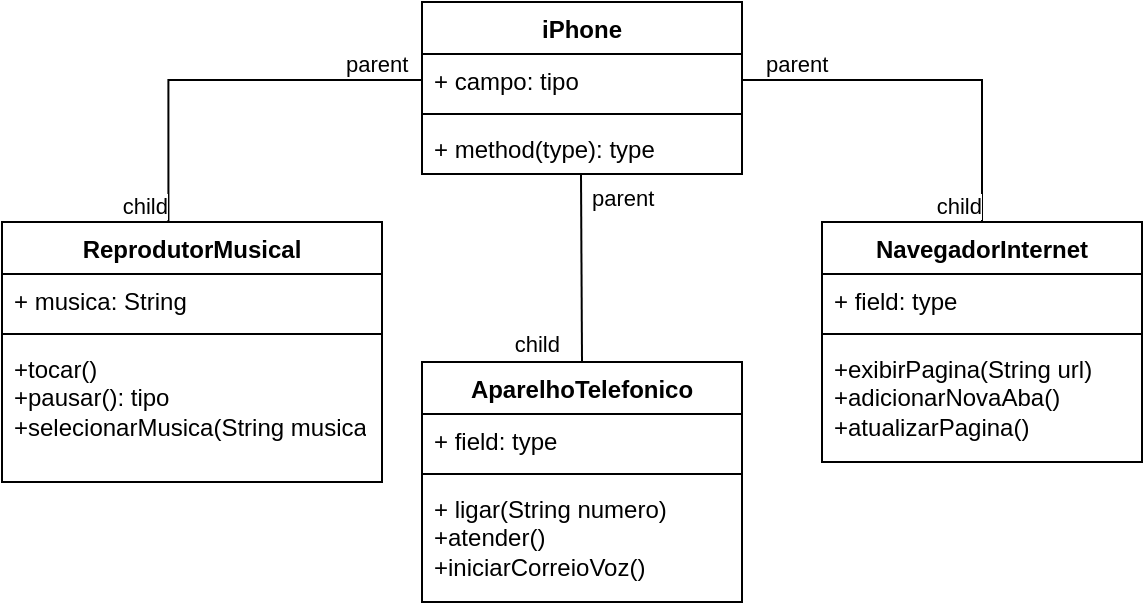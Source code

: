 <mxfile version="24.7.6">
  <diagram id="C5RBs43oDa-KdzZeNtuy" name="Page-1">
    <mxGraphModel dx="874" dy="468" grid="1" gridSize="10" guides="1" tooltips="1" connect="1" arrows="1" fold="1" page="1" pageScale="1" pageWidth="827" pageHeight="1169" math="0" shadow="0">
      <root>
        <mxCell id="WIyWlLk6GJQsqaUBKTNV-0" />
        <mxCell id="WIyWlLk6GJQsqaUBKTNV-1" parent="WIyWlLk6GJQsqaUBKTNV-0" />
        <mxCell id="kxKTSsJi_wpOAfslxFOm-0" value="&lt;font style=&quot;vertical-align: inherit;&quot;&gt;&lt;font style=&quot;vertical-align: inherit;&quot;&gt;iPhone&lt;/font&gt;&lt;/font&gt;" style="swimlane;fontStyle=1;align=center;verticalAlign=top;childLayout=stackLayout;horizontal=1;startSize=26;horizontalStack=0;resizeParent=1;resizeParentMax=0;resizeLast=0;collapsible=1;marginBottom=0;whiteSpace=wrap;html=1;" parent="WIyWlLk6GJQsqaUBKTNV-1" vertex="1">
          <mxGeometry x="330" y="200" width="160" height="86" as="geometry" />
        </mxCell>
        <mxCell id="kxKTSsJi_wpOAfslxFOm-1" value="&lt;font style=&quot;vertical-align: inherit;&quot;&gt;&lt;font style=&quot;vertical-align: inherit;&quot;&gt;+ campo: tipo&lt;/font&gt;&lt;/font&gt;" style="text;strokeColor=none;fillColor=none;align=left;verticalAlign=top;spacingLeft=4;spacingRight=4;overflow=hidden;rotatable=0;points=[[0,0.5],[1,0.5]];portConstraint=eastwest;whiteSpace=wrap;html=1;" parent="kxKTSsJi_wpOAfslxFOm-0" vertex="1">
          <mxGeometry y="26" width="160" height="26" as="geometry" />
        </mxCell>
        <mxCell id="kxKTSsJi_wpOAfslxFOm-2" value="" style="line;strokeWidth=1;fillColor=none;align=left;verticalAlign=middle;spacingTop=-1;spacingLeft=3;spacingRight=3;rotatable=0;labelPosition=right;points=[];portConstraint=eastwest;strokeColor=inherit;" parent="kxKTSsJi_wpOAfslxFOm-0" vertex="1">
          <mxGeometry y="52" width="160" height="8" as="geometry" />
        </mxCell>
        <mxCell id="kxKTSsJi_wpOAfslxFOm-3" value="+ method(type): type" style="text;strokeColor=none;fillColor=none;align=left;verticalAlign=top;spacingLeft=4;spacingRight=4;overflow=hidden;rotatable=0;points=[[0,0.5],[1,0.5]];portConstraint=eastwest;whiteSpace=wrap;html=1;" parent="kxKTSsJi_wpOAfslxFOm-0" vertex="1">
          <mxGeometry y="60" width="160" height="26" as="geometry" />
        </mxCell>
        <mxCell id="kxKTSsJi_wpOAfslxFOm-4" value="&lt;font style=&quot;vertical-align: inherit;&quot;&gt;&lt;font style=&quot;vertical-align: inherit;&quot;&gt;&lt;font style=&quot;vertical-align: inherit;&quot;&gt;&lt;font style=&quot;vertical-align: inherit;&quot;&gt;ReprodutorMusical&lt;/font&gt;&lt;/font&gt;&lt;/font&gt;&lt;/font&gt;" style="swimlane;fontStyle=1;align=center;verticalAlign=top;childLayout=stackLayout;horizontal=1;startSize=26;horizontalStack=0;resizeParent=1;resizeParentMax=0;resizeLast=0;collapsible=1;marginBottom=0;whiteSpace=wrap;html=1;" parent="WIyWlLk6GJQsqaUBKTNV-1" vertex="1">
          <mxGeometry x="120" y="310" width="190" height="130" as="geometry" />
        </mxCell>
        <mxCell id="kxKTSsJi_wpOAfslxFOm-5" value="&lt;font style=&quot;vertical-align: inherit;&quot;&gt;&lt;font style=&quot;vertical-align: inherit;&quot;&gt;+ musica: String&lt;/font&gt;&lt;/font&gt;" style="text;strokeColor=none;fillColor=none;align=left;verticalAlign=top;spacingLeft=4;spacingRight=4;overflow=hidden;rotatable=0;points=[[0,0.5],[1,0.5]];portConstraint=eastwest;whiteSpace=wrap;html=1;" parent="kxKTSsJi_wpOAfslxFOm-4" vertex="1">
          <mxGeometry y="26" width="190" height="26" as="geometry" />
        </mxCell>
        <mxCell id="kxKTSsJi_wpOAfslxFOm-6" value="" style="line;strokeWidth=1;fillColor=none;align=left;verticalAlign=middle;spacingTop=-1;spacingLeft=3;spacingRight=3;rotatable=0;labelPosition=right;points=[];portConstraint=eastwest;strokeColor=inherit;" parent="kxKTSsJi_wpOAfslxFOm-4" vertex="1">
          <mxGeometry y="52" width="190" height="8" as="geometry" />
        </mxCell>
        <mxCell id="kxKTSsJi_wpOAfslxFOm-7" value="&lt;div&gt;&lt;font style=&quot;vertical-align: inherit;&quot;&gt;&lt;font style=&quot;vertical-align: inherit;&quot;&gt;&lt;font style=&quot;vertical-align: inherit;&quot;&gt;&lt;font style=&quot;vertical-align: inherit;&quot;&gt;&lt;font style=&quot;vertical-align: inherit;&quot;&gt;&lt;font style=&quot;vertical-align: inherit;&quot;&gt;&lt;font style=&quot;vertical-align: inherit;&quot;&gt;&lt;font style=&quot;vertical-align: inherit;&quot;&gt;&lt;font style=&quot;vertical-align: inherit;&quot;&gt;&lt;font style=&quot;vertical-align: inherit;&quot;&gt;&lt;font style=&quot;vertical-align: inherit;&quot;&gt;&lt;font style=&quot;vertical-align: inherit;&quot;&gt;&lt;font style=&quot;vertical-align: inherit;&quot;&gt;&lt;font style=&quot;vertical-align: inherit;&quot;&gt;+tocar()&lt;/font&gt;&lt;/font&gt;&lt;/font&gt;&lt;/font&gt;&lt;/font&gt;&lt;/font&gt;&lt;/font&gt;&lt;/font&gt;&lt;/font&gt;&lt;/font&gt;&lt;/font&gt;&lt;/font&gt;&lt;/font&gt;&lt;/font&gt;&lt;/div&gt;&lt;font style=&quot;vertical-align: inherit;&quot;&gt;&lt;font style=&quot;vertical-align: inherit;&quot;&gt;&lt;font style=&quot;vertical-align: inherit;&quot;&gt;&lt;font style=&quot;vertical-align: inherit;&quot;&gt;&lt;font style=&quot;vertical-align: inherit;&quot;&gt;&lt;font style=&quot;vertical-align: inherit;&quot;&gt;&lt;font style=&quot;vertical-align: inherit;&quot;&gt;&lt;font style=&quot;vertical-align: inherit;&quot;&gt;&lt;font style=&quot;vertical-align: inherit;&quot;&gt;&lt;font style=&quot;vertical-align: inherit;&quot;&gt;&lt;font style=&quot;vertical-align: inherit;&quot;&gt;&lt;font style=&quot;vertical-align: inherit;&quot;&gt;+pausar(): tipo&lt;/font&gt;&lt;/font&gt;&lt;/font&gt;&lt;/font&gt;&lt;/font&gt;&lt;/font&gt;&lt;/font&gt;&lt;/font&gt;&lt;/font&gt;&lt;/font&gt;&lt;/font&gt;&lt;/font&gt;&lt;div&gt;&lt;font style=&quot;vertical-align: inherit;&quot;&gt;&lt;font style=&quot;vertical-align: inherit;&quot;&gt;&lt;font style=&quot;vertical-align: inherit;&quot;&gt;&lt;font style=&quot;vertical-align: inherit;&quot;&gt;&lt;font style=&quot;vertical-align: inherit;&quot;&gt;&lt;font style=&quot;vertical-align: inherit;&quot;&gt;&lt;font style=&quot;vertical-align: inherit;&quot;&gt;&lt;font style=&quot;vertical-align: inherit;&quot;&gt;&lt;font style=&quot;vertical-align: inherit;&quot;&gt;&lt;font style=&quot;vertical-align: inherit;&quot;&gt;&lt;font style=&quot;vertical-align: inherit;&quot;&gt;&lt;font style=&quot;vertical-align: inherit;&quot;&gt;&lt;font style=&quot;vertical-align: inherit;&quot;&gt;&lt;font style=&quot;vertical-align: inherit;&quot;&gt;+selecionarMusica(String musica&lt;/font&gt;&lt;/font&gt;&lt;/font&gt;&lt;/font&gt;&lt;/font&gt;&lt;/font&gt;&lt;/font&gt;&lt;/font&gt;&lt;/font&gt;&lt;/font&gt;&lt;/font&gt;&lt;/font&gt;&lt;/font&gt;&lt;/font&gt;&lt;/div&gt;" style="text;strokeColor=none;fillColor=none;align=left;verticalAlign=top;spacingLeft=4;spacingRight=4;overflow=hidden;rotatable=0;points=[[0,0.5],[1,0.5]];portConstraint=eastwest;whiteSpace=wrap;html=1;" parent="kxKTSsJi_wpOAfslxFOm-4" vertex="1">
          <mxGeometry y="60" width="190" height="70" as="geometry" />
        </mxCell>
        <mxCell id="kxKTSsJi_wpOAfslxFOm-8" value="&lt;font style=&quot;vertical-align: inherit;&quot;&gt;&lt;font style=&quot;vertical-align: inherit;&quot;&gt;NavegadorInternet&lt;/font&gt;&lt;/font&gt;" style="swimlane;fontStyle=1;align=center;verticalAlign=top;childLayout=stackLayout;horizontal=1;startSize=26;horizontalStack=0;resizeParent=1;resizeParentMax=0;resizeLast=0;collapsible=1;marginBottom=0;whiteSpace=wrap;html=1;" parent="WIyWlLk6GJQsqaUBKTNV-1" vertex="1">
          <mxGeometry x="530" y="310" width="160" height="120" as="geometry" />
        </mxCell>
        <mxCell id="kxKTSsJi_wpOAfslxFOm-9" value="+ field: type" style="text;strokeColor=none;fillColor=none;align=left;verticalAlign=top;spacingLeft=4;spacingRight=4;overflow=hidden;rotatable=0;points=[[0,0.5],[1,0.5]];portConstraint=eastwest;whiteSpace=wrap;html=1;" parent="kxKTSsJi_wpOAfslxFOm-8" vertex="1">
          <mxGeometry y="26" width="160" height="26" as="geometry" />
        </mxCell>
        <mxCell id="kxKTSsJi_wpOAfslxFOm-10" value="" style="line;strokeWidth=1;fillColor=none;align=left;verticalAlign=middle;spacingTop=-1;spacingLeft=3;spacingRight=3;rotatable=0;labelPosition=right;points=[];portConstraint=eastwest;strokeColor=inherit;" parent="kxKTSsJi_wpOAfslxFOm-8" vertex="1">
          <mxGeometry y="52" width="160" height="8" as="geometry" />
        </mxCell>
        <mxCell id="kxKTSsJi_wpOAfslxFOm-11" value="&lt;font style=&quot;vertical-align: inherit;&quot;&gt;&lt;font style=&quot;vertical-align: inherit;&quot;&gt;+exibirPagina(String url)&lt;/font&gt;&lt;/font&gt;&lt;div&gt;&lt;font style=&quot;vertical-align: inherit;&quot;&gt;&lt;font style=&quot;vertical-align: inherit;&quot;&gt;+adicionarNovaAba()&lt;/font&gt;&lt;/font&gt;&lt;/div&gt;&lt;div&gt;+atualizarPagina()&lt;/div&gt;" style="text;strokeColor=none;fillColor=none;align=left;verticalAlign=top;spacingLeft=4;spacingRight=4;overflow=hidden;rotatable=0;points=[[0,0.5],[1,0.5]];portConstraint=eastwest;whiteSpace=wrap;html=1;" parent="kxKTSsJi_wpOAfslxFOm-8" vertex="1">
          <mxGeometry y="60" width="160" height="60" as="geometry" />
        </mxCell>
        <mxCell id="kxKTSsJi_wpOAfslxFOm-12" value="" style="endArrow=none;html=1;edgeStyle=orthogonalEdgeStyle;rounded=0;exitX=0;exitY=0.5;exitDx=0;exitDy=0;entryX=0.438;entryY=0;entryDx=0;entryDy=0;entryPerimeter=0;" parent="WIyWlLk6GJQsqaUBKTNV-1" source="kxKTSsJi_wpOAfslxFOm-1" target="kxKTSsJi_wpOAfslxFOm-4" edge="1">
          <mxGeometry relative="1" as="geometry">
            <mxPoint x="330" y="350" as="sourcePoint" />
            <mxPoint x="490" y="350" as="targetPoint" />
          </mxGeometry>
        </mxCell>
        <mxCell id="kxKTSsJi_wpOAfslxFOm-13" value="parent" style="edgeLabel;resizable=0;html=1;align=left;verticalAlign=bottom;" parent="kxKTSsJi_wpOAfslxFOm-12" connectable="0" vertex="1">
          <mxGeometry x="-1" relative="1" as="geometry">
            <mxPoint x="-40" as="offset" />
          </mxGeometry>
        </mxCell>
        <mxCell id="kxKTSsJi_wpOAfslxFOm-14" value="child" style="edgeLabel;resizable=0;html=1;align=right;verticalAlign=bottom;" parent="kxKTSsJi_wpOAfslxFOm-12" connectable="0" vertex="1">
          <mxGeometry x="1" relative="1" as="geometry" />
        </mxCell>
        <mxCell id="kxKTSsJi_wpOAfslxFOm-15" value="" style="endArrow=none;html=1;edgeStyle=orthogonalEdgeStyle;rounded=0;exitX=1;exitY=0.5;exitDx=0;exitDy=0;entryX=0.5;entryY=0;entryDx=0;entryDy=0;" parent="WIyWlLk6GJQsqaUBKTNV-1" source="kxKTSsJi_wpOAfslxFOm-1" target="kxKTSsJi_wpOAfslxFOm-8" edge="1">
          <mxGeometry relative="1" as="geometry">
            <mxPoint x="330" y="350" as="sourcePoint" />
            <mxPoint x="490" y="350" as="targetPoint" />
          </mxGeometry>
        </mxCell>
        <mxCell id="kxKTSsJi_wpOAfslxFOm-16" value="parent" style="edgeLabel;resizable=0;html=1;align=left;verticalAlign=bottom;" parent="kxKTSsJi_wpOAfslxFOm-15" connectable="0" vertex="1">
          <mxGeometry x="-1" relative="1" as="geometry">
            <mxPoint x="10" as="offset" />
          </mxGeometry>
        </mxCell>
        <mxCell id="kxKTSsJi_wpOAfslxFOm-17" value="child" style="edgeLabel;resizable=0;html=1;align=right;verticalAlign=bottom;" parent="kxKTSsJi_wpOAfslxFOm-15" connectable="0" vertex="1">
          <mxGeometry x="1" relative="1" as="geometry" />
        </mxCell>
        <mxCell id="kxKTSsJi_wpOAfslxFOm-19" value="&lt;font style=&quot;vertical-align: inherit;&quot;&gt;&lt;font style=&quot;vertical-align: inherit;&quot;&gt;AparelhoTelefonico&lt;/font&gt;&lt;/font&gt;" style="swimlane;fontStyle=1;align=center;verticalAlign=top;childLayout=stackLayout;horizontal=1;startSize=26;horizontalStack=0;resizeParent=1;resizeParentMax=0;resizeLast=0;collapsible=1;marginBottom=0;whiteSpace=wrap;html=1;" parent="WIyWlLk6GJQsqaUBKTNV-1" vertex="1">
          <mxGeometry x="330" y="380" width="160" height="120" as="geometry" />
        </mxCell>
        <mxCell id="kxKTSsJi_wpOAfslxFOm-20" value="+ field: type" style="text;strokeColor=none;fillColor=none;align=left;verticalAlign=top;spacingLeft=4;spacingRight=4;overflow=hidden;rotatable=0;points=[[0,0.5],[1,0.5]];portConstraint=eastwest;whiteSpace=wrap;html=1;" parent="kxKTSsJi_wpOAfslxFOm-19" vertex="1">
          <mxGeometry y="26" width="160" height="26" as="geometry" />
        </mxCell>
        <mxCell id="kxKTSsJi_wpOAfslxFOm-21" value="" style="line;strokeWidth=1;fillColor=none;align=left;verticalAlign=middle;spacingTop=-1;spacingLeft=3;spacingRight=3;rotatable=0;labelPosition=right;points=[];portConstraint=eastwest;strokeColor=inherit;" parent="kxKTSsJi_wpOAfslxFOm-19" vertex="1">
          <mxGeometry y="52" width="160" height="8" as="geometry" />
        </mxCell>
        <mxCell id="kxKTSsJi_wpOAfslxFOm-22" value="&lt;font style=&quot;vertical-align: inherit;&quot;&gt;&lt;font style=&quot;vertical-align: inherit;&quot;&gt;&lt;font style=&quot;vertical-align: inherit;&quot;&gt;&lt;font style=&quot;vertical-align: inherit;&quot;&gt;&lt;font style=&quot;vertical-align: inherit;&quot;&gt;&lt;font style=&quot;vertical-align: inherit;&quot;&gt;&lt;font style=&quot;vertical-align: inherit;&quot;&gt;&lt;font style=&quot;vertical-align: inherit;&quot;&gt;&lt;font style=&quot;vertical-align: inherit;&quot;&gt;&lt;font style=&quot;vertical-align: inherit;&quot;&gt;&lt;font style=&quot;vertical-align: inherit;&quot;&gt;&lt;font style=&quot;vertical-align: inherit;&quot;&gt;+ ligar(String numero)&lt;/font&gt;&lt;/font&gt;&lt;/font&gt;&lt;/font&gt;&lt;/font&gt;&lt;/font&gt;&lt;/font&gt;&lt;/font&gt;&lt;/font&gt;&lt;/font&gt;&lt;/font&gt;&lt;/font&gt;&lt;div&gt;&lt;font style=&quot;vertical-align: inherit;&quot;&gt;&lt;font style=&quot;vertical-align: inherit;&quot;&gt;&lt;font style=&quot;vertical-align: inherit;&quot;&gt;&lt;font style=&quot;vertical-align: inherit;&quot;&gt;&lt;font style=&quot;vertical-align: inherit;&quot;&gt;&lt;font style=&quot;vertical-align: inherit;&quot;&gt;&lt;font style=&quot;vertical-align: inherit;&quot;&gt;&lt;font style=&quot;vertical-align: inherit;&quot;&gt;&lt;font style=&quot;vertical-align: inherit;&quot;&gt;&lt;font style=&quot;vertical-align: inherit;&quot;&gt;&lt;font style=&quot;vertical-align: inherit;&quot;&gt;&lt;font style=&quot;vertical-align: inherit;&quot;&gt;&lt;font style=&quot;vertical-align: inherit;&quot;&gt;&lt;font style=&quot;vertical-align: inherit;&quot;&gt;+atender()&lt;/font&gt;&lt;/font&gt;&lt;/font&gt;&lt;/font&gt;&lt;/font&gt;&lt;/font&gt;&lt;/font&gt;&lt;/font&gt;&lt;/font&gt;&lt;/font&gt;&lt;/font&gt;&lt;/font&gt;&lt;/font&gt;&lt;/font&gt;&lt;/div&gt;&lt;div&gt;&lt;font style=&quot;vertical-align: inherit;&quot;&gt;&lt;font style=&quot;vertical-align: inherit;&quot;&gt;&lt;font style=&quot;vertical-align: inherit;&quot;&gt;&lt;font style=&quot;vertical-align: inherit;&quot;&gt;&lt;font style=&quot;vertical-align: inherit;&quot;&gt;&lt;font style=&quot;vertical-align: inherit;&quot;&gt;&lt;font style=&quot;vertical-align: inherit;&quot;&gt;&lt;font style=&quot;vertical-align: inherit;&quot;&gt;&lt;font style=&quot;vertical-align: inherit;&quot;&gt;&lt;font style=&quot;vertical-align: inherit;&quot;&gt;&lt;font style=&quot;vertical-align: inherit;&quot;&gt;&lt;font style=&quot;vertical-align: inherit;&quot;&gt;&lt;font style=&quot;vertical-align: inherit;&quot;&gt;&lt;font style=&quot;vertical-align: inherit;&quot;&gt;&lt;font style=&quot;vertical-align: inherit;&quot;&gt;&lt;font style=&quot;vertical-align: inherit;&quot;&gt;+iniciarCorreioVoz()&lt;/font&gt;&lt;/font&gt;&lt;/font&gt;&lt;/font&gt;&lt;/font&gt;&lt;/font&gt;&lt;/font&gt;&lt;/font&gt;&lt;/font&gt;&lt;/font&gt;&lt;/font&gt;&lt;/font&gt;&lt;/font&gt;&lt;/font&gt;&lt;/font&gt;&lt;/font&gt;&lt;/div&gt;" style="text;strokeColor=none;fillColor=none;align=left;verticalAlign=top;spacingLeft=4;spacingRight=4;overflow=hidden;rotatable=0;points=[[0,0.5],[1,0.5]];portConstraint=eastwest;whiteSpace=wrap;html=1;" parent="kxKTSsJi_wpOAfslxFOm-19" vertex="1">
          <mxGeometry y="60" width="160" height="60" as="geometry" />
        </mxCell>
        <mxCell id="kxKTSsJi_wpOAfslxFOm-26" value="" style="endArrow=none;html=1;edgeStyle=orthogonalEdgeStyle;rounded=0;entryX=0.5;entryY=0;entryDx=0;entryDy=0;entryPerimeter=0;" parent="WIyWlLk6GJQsqaUBKTNV-1" target="kxKTSsJi_wpOAfslxFOm-19" edge="1">
          <mxGeometry relative="1" as="geometry">
            <mxPoint x="409.5" y="286" as="sourcePoint" />
            <mxPoint x="410" y="370" as="targetPoint" />
            <Array as="points" />
          </mxGeometry>
        </mxCell>
        <mxCell id="kxKTSsJi_wpOAfslxFOm-27" value="parent" style="edgeLabel;resizable=0;html=1;align=left;verticalAlign=bottom;" parent="kxKTSsJi_wpOAfslxFOm-26" connectable="0" vertex="1">
          <mxGeometry x="-1" relative="1" as="geometry">
            <mxPoint x="3" y="20" as="offset" />
          </mxGeometry>
        </mxCell>
        <mxCell id="kxKTSsJi_wpOAfslxFOm-28" value="child" style="edgeLabel;resizable=0;html=1;align=right;verticalAlign=bottom;" parent="kxKTSsJi_wpOAfslxFOm-26" connectable="0" vertex="1">
          <mxGeometry x="1" relative="1" as="geometry">
            <mxPoint x="-10" as="offset" />
          </mxGeometry>
        </mxCell>
      </root>
    </mxGraphModel>
  </diagram>
</mxfile>
